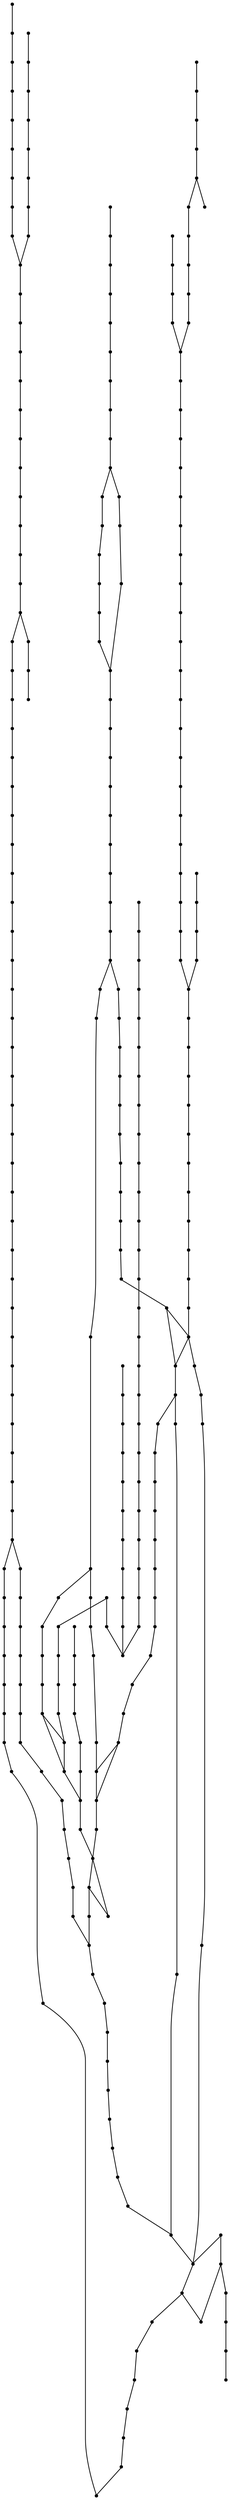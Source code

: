 graph {
  node [shape=point,comment="{\"directed\":false,\"doi\":\"10.1007/11618058_14\",\"figure\":\"5 (2)\"}"]

  v0 [pos="1299.3500408793604,1958.4096511991902"]
  v1 [pos="1293.307199309593,1953.7096262765015"]
  v2 [pos="1306.4012945130814,1962.104439814099"]
  v3 [pos="1313.452675327035,1965.4596567940798"]
  v4 [pos="1321.1749318677325,1968.4826136422241"]
  v5 [pos="1329.5712754360466,1971.5044260811892"]
  v6 [pos="1346.6952670784885,1825.1377662809773"]
  v7 [pos="1345.0158521075582,1832.8585863900269"]
  v8 [pos="1346.6952670784885,1816.6596333972698"]
  v9 [pos="1346.6952670784885,1808.016928115694"]
  v10 [pos="1345.0158521075582,1799.6221145780964"]
  v11 [pos="1341.9944313226742,1791.9012944690471"]
  v12 [pos="1337.2935637718022,1784.1804743599978"]
  v13 [pos="1331.9217569040698,1777.1304687651082"]
  v14 [pos="1325.6247138444767,1770.7512776843791"]
  v15 [pos="1319.4985374273256,1764.70962373337"]
  v16 [pos="1263.0880950218022,1778.7252665352905"]
  v17 [pos="1256.7087981468023,1784.1804743599978"]
  v18 [pos="1270.8103833575583,1772.4304438424197"]
  v19 [pos="1278.5336891351744,1767.7304824980183"]
  v20 [pos="1286.2559456758722,1764.0388092192097"]
  v21 [pos="1294.6491733284884,1761.6887649687214"]
  v22 [pos="1303.379969113372,1760.0095988106814"]
  v23 [pos="1273.8327897892443,1928.1971216988647"]
  v24 [pos="1269.1318904433138,1922.8262822620159"]
  v25 [pos="1277.6095339752906,1935.2471272937541"]
  v26 [pos="1282.2259856468024,1941.9627746733113"]
  v27 [pos="1287.6843068677324,1948.3387868396526"]
  v28 [pos="1234.9682912427324,1902.6846171212283"]
  v29 [pos="1228.169108829942,1900.3346364490276"]
  v30 [pos="1241.9351607921512,1905.0346613717163"]
  v31 [pos="1248.985492369186,1907.3002736560588"]
  v32 [pos="1256.7087981468023,1909.6502543282593"]
  v33 [pos="1263.7600517805233,1911.0763153227253"]
  v34 [pos="1197.0257857921513,1880.1919540556357"]
  v35 [pos="1190.8996093750002,1875.4919291329468"]
  v36 [pos="1202.6518259447676,1885.5638107450889"]
  v37 [pos="1208.0236646075582,1889.5075401457234"]
  v38 [pos="1214.0665061773257,1893.9554771574424"]
  v39 [pos="1221.1177598110467,1897.2283920439168"]
  v40 [pos="1173.7756495276162,1843.6002652637249"]
  v41 [pos="1174.5299236918604,1849.9793927661663"]
  v42 [pos="1172.4305913880814,1836.8012985380574"]
  v43 [pos="1171.425136264535,1829.8366785836304"]
  v44 [pos="1170.080109920058,1822.787722030489"]
  v45 [pos="1170.0801099200582,1815.0638183744832"]
  v46 [pos="1169.0747183866279,1808.016928115694"]
  v47 [pos="1210.374082485465,1950.6887675118533"]
  v48 [pos="1220.4467569040698,1949.0096649321003"]
  v49 [pos="1200.3014080668604,1951.359645604301"]
  v50 [pos="1190.8996093750002,1951.359645604301"]
  v51 [pos="1180.8269349563952,1949.9346654407268"]
  v52 [pos="1171.425136264535,1948.3387868396526"]
  v53 [pos="1162.3578533793604,1946.6617823433962"]
  v54 [pos="1449.7738599200582,1530.725280522514"]
  v55 [pos="1442.0516033793606,1530.725280522514"]
  v56 [pos="1433.3208075944765,1530.725280522514"]
  v57 [pos="1431.9788653706396,1398.3721654407268"]
  v58 [pos="1422.5771302688952,1398.3721654407268"]
  v59 [pos="1439.7011537063952,1398.3721654407268"]
  v60 [pos="1424.927548146802,1530.725280522514"]
  v61 [pos="1422.5771302688954,1538.4461006315632"]
  v62 [pos="1415.5258130450582,1401.4763117623415"]
  v63 [pos="1422.5771302688952,1522.3304351957722"]
  v64 [pos="1417.876262718023,1546.166920740613"]
  v65 [pos="1418.6315543241276,1514.5262003731814"]
  v66 [pos="1415.525813045058,1553.8877726388064"]
  v67 [pos="1417.2052916061048,1506.8055074207073"]
  v68 [pos="1412.5044240552324,1408.4429662219768"]
  v69 [pos="1415.5258130450582,1490.4388666939822"]
  v70 [pos="1415.5258130450582,1498.1595596464558"]
  v71 [pos="1415.5258130450582,1482.0471684924846"]
  v72 [pos="1415.525813045058,1561.6085927478557"]
  v73 [pos="1410.8249136991278,1568.6585983427449"]
  v74 [pos="1409.4819858284882,1414.57108664434"]
  v75 [pos="1412.5044240552324,1474.2419164172893"]
  v76 [pos="1407.803492914244,1576.3793866626506"]
  v77 [pos="1405.4530750363372,1422.291970331677"]
  v78 [pos="1407.803492914244,1467.276279210258"]
  v79 [pos="1405.4530750363372,1583.4294240466838"]
  v80 [pos="1397.7308184956396,1427.6628097685261"]
  v81 [pos="1402.4316542514532,1591.1512614083376"]
  v82 [pos="1397.7308184956396,1597.4450668486043"]
  v83 [pos="1404.7821357194766,1459.5544418486043"]
  v84 [pos="1401.7597292877908,1451.8335581612673"]
  v85 [pos="1399.4093114098837,1444.0284332426472"]
  v86 [pos="1397.7308184956396,1435.38464713018"]
  v87 [pos="1396.1357558139534,1605.16585516851"]
  v88 [pos="1393.0299827398255,1612.9721562854534"]
  v89 [pos="1390.6795330668606,1619.6846247506228"]
  v90 [pos="1387.6570948401163,1626.734630345512"]
  v91 [pos="1387.6570948401163,1432.362771112927"]
  v92 [pos="1383.964671148256,1633.7846359404014"]
  v93 [pos="1379.2638353924417,1640.8346415352908"]
  v94 [pos="1379.9348382994185,1427.6628097685261"]
  v95 [pos="1372.883457485465,1646.2054809721394"]
  v96 [pos="1372.883457485465,1422.291970331677"]
  v97 [pos="1372.883457485465,1653.9263010811892"]
  v98 [pos="1369.8621320857558,1660.9763066760784"]
  v99 [pos="1366.84074309593,1667.9429611357136"]
  v100 [pos="1363.8193223110466,1674.741927861381"]
  v101 [pos="1365.1612009447676,1416.9211308948284"]
  v102 [pos="1360.4603651889533,1682.4627479704304"]
  v103 [pos="1355.843913517442,1688.0846580656453"]
  v104 [pos="1355.0885265261627,1696.5627591602092"]
  v105 [pos="1355.0885265261627,1414.57108664434"]
  v106 [pos="1355.0885265261627,1704.9544573617065"]
  v107 [pos="1346.6952670784883,1704.9544573617065"]
  v108 [pos="1346.6952670784885,1398.3721654407268"]
  v109 [pos="1346.6952670784885,1408.4429662219768"]
  v110 [pos="1346.6952670784885,1390.4003382515994"]
  v111 [pos="1346.6952670784885,1382.679390985974"]
  v112 [pos="1339.6440134447676,1712.6762629342163"]
  v113 [pos="1346.6952670784885,1891.605464696098"]
  v114 [pos="1346.6952670784883,1897.984655776827"]
  v115 [pos="1346.6952670784885,2018.8377937467976"]
  v116 [pos="1340.3148891715118,2018.8377937467976"]
  v117 [pos="1341.9944313226742,1840.5794064990764"]
  v118 [pos="1337.2935637718024,1848.3002583972698"]
  v119 [pos="1336.6225926598836,2013.4669543099487"]
  v120 [pos="1334.272174781977,1720.3971466215535"]
  v121 [pos="1331.9217569040698,1854.6794176888552"]
  v122 [pos="1332.592632630814,2006.4168851367717"]
  v123 [pos="1328.89718840843,1727.4471522164429"]
  v124 [pos="1326.5467705305232,2001.0460774890666"]
  v125 [pos="1326.5467705305232,1860.721071639864"]
  v126 [pos="1331.2476062863373,1984.5960538379436"]
  v127 [pos="1321.8489553052327,1730.4679474028035"]
  v128 [pos="1327.9751317223838,1892.61276729823"]
  v129 [pos="1320.1695403343024,1866.0929601184612"]
  v130 [pos="1325.6247138444767,1984.5960538379436"]
  v131 [pos="1319.4985374273256,1740.5388117623415"]
  v132 [pos="1321.8489553052327,2010.3617271574424"]
  v133 [pos="1314.1236146438953,1872.4710703682986"]
  v134 [pos="1315.5520394258722,1749.267983515271"]
  v135 [pos="1317.902457303779,2018.8377937467976"]
  v136 [pos="1316.4740643168604,1890.9346501819377"]
  v137 [pos="1312.4472837936046,1758.5825523527546"]
  v138 [pos="1308.7517759811046,1878.5138051501995"]
  v139 [pos="1314.1236146438953,1882.5419029386921"]
  v140 [pos="1307.8297510901161,1888.5846377205935"]
  v141 [pos="1310.096865915698,2018.8377937467976"]
  v142 [pos="1308.7517759811046,2028.9096435697957"]
  v143 [pos="1301.029519440407,1891.605464696098"]
  v144 [pos="1295.4065634084302,1890.9346501819377"]
  v145 [pos="1305.479269622093,2035.9585683337932"]
  v146 [pos="1301.029519440407,2043.6804374845908"]
  v147 [pos="1297.7570130813954,2053.751333633272"]
  v148 [pos="1286.255945675872,1890.2627866260295"]
  v149 [pos="1294.6491733284884,1899.5783409269736"]
  v150 [pos="1292.2987236555232,1908.726271072237"]
  v151 [pos="1289.2773346656977,2053.751333633272"]
  v152 [pos="1287.6843068677326,1916.4471547595745"]
  v153 [pos="1280.8841070130813,1897.984655776827"]
  v154 [pos="1280.8841070130813,1883.2138300728884"]
  v155 [pos="1283.2345248909883,2059.792924005994"]
  v156 [pos="1281.555046329942,1922.8262822620159"]
  v157 [pos="1275.2591160973836,1876.1638244779988"]
  v158 [pos="1275.2591160973836,1905.7054758858765"]
  v159 [pos="1269.8028933502908,1870.1210896960977"]
  v160 [pos="1270.8103833575583,1913.426295994926"]
  v161 [pos="1273.832789789244,2059.792924005994"]
  v162 [pos="1263.7600517805233,1863.7429794462607"]
  v163 [pos="1266.1094204215115,2063.822134414522"]
  v164 [pos="1265.186409883721,1930.5471023710652"]
  v165 [pos="1256.7087981468023,1858.3711227568076"]
  v166 [pos="1259.7301553415696,2072.2138326160198"]
  v167 [pos="1250.6649073401163,1790.8929746143108"]
  v168 [pos="1249.6574173328488,1853.6710978341187"]
  v169 [pos="1256.7087981468023,1935.2471272937541"]
  v170 [pos="1244.2855786700582,1797.9429484200562"]
  v171 [pos="1241.9351607921512,1849.2221435697957"]
  v172 [pos="1248.3144894622092,1940.6179667306033"]
  v173 [pos="1238.2418150436047,1804.9929540149456"]
  v174 [pos="1234.211855014535,1845.2793996326213"]
  v175 [pos="1250.6649073401163,2072.2138326160198"]
  v176 [pos="1241.2632040334302,2072.2138326160198"]
  v177 [pos="1238.912690770349,1944.3127553455117"]
  v178 [pos="1232.869976380814,1812.713805913139"]
  v179 [pos="1235.8913971656975,2083.9637995553103"]
  v180 [pos="1226.4895984738373,1841.2502845915242"]
  v181 [pos="1228.1691088299417,1820.4377731474326"]
  v182 [pos="1229.5110192587208,1946.6617823433962"]
  v183 [pos="1222.797270167151,1828.1585614673381"]
  v184 [pos="1219.438313045058,1836.8012985380574"]
  v185 [pos="1210.374082485465,1841.2502845915242"]
  v186 [pos="1202.6518259447676,1845.9502459359255"]
  v187 [pos="1225.8185955668605,2083.9637995553103"]
  v188 [pos="1216.4169240552324,2083.9637995553103"]
  v189 [pos="1206.3441860465116,2083.9637995553103"]
  v190 [pos="1197.0257857921513,1845.9502459359255"]
  v191 [pos="1193.2500272529069,1851.3210853727742"]
  v192 [pos="1196.2714480377908,2084.6346140694704"]
  v193 [pos="1192.5760038154071,1860.0502571257039"]
  v194 [pos="1183.8483557412792,1849.2221435697957"]
  v195 [pos="1188.549191497093,1868.4429725798054"]
  v196 [pos="1183.8483557412792,1877.0866951139853"]
  v197 [pos="1177.802430050872,1883.8846445870483"]
  v198 [pos="1174.5299236918604,2095.3794400684124"]
  v199 [pos="1167.729692042151,2095.3794400684124"]
  v200 [pos="1181.497937863372,2095.3794400684124"]
  v201 [pos="1171.425136264535,1890.9346501819377"]
  v202 [pos="1165.3792741642442,1853.0002833199587"]
  v203 [pos="1164.4572174781977,1896.3054896187866"]
  v204 [pos="1165.3792741642442,2087.655472834119"]
  v205 [pos="1156.7349609375,1850.6502390694702"]
  v206 [pos="1161.35246184593,2084.6346140694704"]
  v207 [pos="1157.6570176235466,1901.0054509631877"]
  v208 [pos="1186.1987736191859,2084.6346140694704"]
  v209 [pos="1174.5299236918604,2084.6346140694704"]
  v210 [pos="1157.6570176235466,1858.3711227568076"]
  v211 [pos="1150.6057003997093,1904.0263097278362"]
  v212 [pos="1150.6057003997093,1844.6085533293171"]
  v213 [pos="1152.9561500726743,1867.015862543591"]
  v214 [pos="1152.9561500726745,1945.3179280750041"]
  v215 [pos="1151.27663971657,1934.2387756498738"]
  v216 [pos="1149.9347610828488,1924.1679748686238"]
  v217 [pos="1145.2338617369187,1837.5585795235718"]
  v218 [pos="1149.9347610828488,1914.0971105090862"]
  v219 [pos="1146.6622865188954,1895.6346433154827"]
  v220 [pos="1148.9272710755813,2087.655472834119"]
  v221 [pos="1148.2552189316862,1876.1638244779988"]
  v222 [pos="1148.2552189316862,1956.059606948702"]
  v223 [pos="1146.6622865188954,1885.5638107450889"]
  v224 [pos="1140.5329623909884,1829.8366785836304"]
  v225 [pos="1145.2338617369187,1971.5044260811892"]
  v226 [pos="1137.5115416061046,1821.1085876615925"]
  v227 [pos="1140.5329623909884,1984.5960538379436"]
  v228 [pos="1138.8535474200582,1730.4679474028035"]
  v229 [pos="1137.5115416061044,1749.267983515271"]
  v230 [pos="1138.1825445130814,1781.8304301095093"]
  v231 [pos="1137.5115416061046,1792.5721089832073"]
  v232 [pos="1137.5115416061046,1761.6887649687214"]
  v233 [pos="1137.5115416061044,1771.7596293282595"]
  v234 [pos="1131.1312590843022,1790.2221283110066"]
  v235 [pos="1137.5115416061046,1802.642973342745"]
  v236 [pos="1136.5874818313955,1812.713805913139"]
  v237 [pos="1135.8321266351745,2111.826284805147"]
  v238 [pos="1129.7882358284883,2111.826284805147"]
  v239 [pos="1132.1387172965115,1730.4679474028035"]
  v240 [pos="1131.1312590843022,1984.5960538379436"]
  v241 [pos="1121.0584892805232,1791.9012944690471"]
  v242 [pos="1129.7882358284883,2091.684683242647"]
  v243 [pos="1129.7882358284883,2102.429413874158"]
  v244 [pos="1121.0584892805232,2102.429413874158"]
  v245 [pos="1129.7882358284883,2121.9002327116414"]
  v246 [pos="1128.1098700944767,1722.7471272937541"]
  v247 [pos="1122.7380314316858,1990.2179957223022"]
  v248 [pos="1111.993304869186,1790.8929746143108"]
  v249 [pos="1121.0584892805232,2095.3794400684124"]
  v250 [pos="1121.0584892805232,2133.3127896777874"]
  v251 [pos="1120.3865643168606,1722.7471272937541"]
  v252 [pos="1116.4420376090115,2001.0460774890666"]
  v253 [pos="1111.993304869186,1720.3971466215535"]
  v254 [pos="1110.3138263081396,1712.6762629342163"]
  v255 [pos="1110.3138263081396,1783.1721227161174"]
  v256 [pos="1110.3138263081396,2018.8377937467976"]
  v257 [pos="1103.262509084302,2018.8377937467976"]
  v258 [pos="1100.9120912063954,1782.5013082019573"]
  v259 [pos="1100.9120912063954,2028.9096435697957"]
  v260 [pos="1100.9120912063954,2140.362731694389"]
  v261 [pos="1090.8394167877907,1780.1513275297566"]
  v262 [pos="1090.1684138808141,1770.7512776843791"]
  v263 [pos="1090.1684138808141,2033.6085558724487"]
  v264 [pos="1090.1684138808141,2145.062756617078"]
  v265 [pos="1081.7751544331395,1755.30963746628"]
  v266 [pos="1081.7751544331395,1764.0388092192097"]
  v267 [pos="1081.7751544331395,1747.5888173572307"]
  v268 [pos="1081.7751544331395,2035.9585683337932"]
  v269 [pos="1081.7751544331395,2043.6804374845908"]
  v270 [pos="1080.7666151889534,2059.792924005994"]
  v271 [pos="1075.3947765261628,1734.4961087695842"]
  v272 [pos="1075.3947765261628,1742.2179779203816"]
  v273 [pos="1075.3947765261628,2043.6804374845908"]
  v274 [pos="1075.3947765261628,2053.751333633272"]
  v275 [pos="1074.7239007994185,2072.2138326160198"]
  v276 [pos="1071.702480014535,1730.4679474028035"]
  v277 [pos="1071.702480014535,2063.822134414522"]
  v278 [pos="1067.0016283611917,2072.2138326160198"]
  v279 [pos="1067.0016283611917,2083.9637995553103"]
  v280 [pos="1067.0016283611917,1730.4679474028035"]
  v281 [pos="1061.6266419876454,1730.4679474028035"]
  v282 [pos="1061.6266419876454,2084.6346140694704"]
  v283 [pos="1050.5485283430232,1733.8252624662803"]
  v284 [pos="1050.5485283430235,2087.655472834119"]
  v285 [pos="1043.5805618640989,2095.3794400684124"]
  v286 [pos="1038.1253724563953,2095.3794400684124"]
  v287 [pos="1026.707655795785,2102.429413874158"]
  v288 [pos="1025.7856150072673,2111.826284805147"]
  v289 [pos="1008.9126771438953,1722.7471272937541"]
  v290 [pos="1008.9126771438954,1730.4679474028035"]
  v291 [pos="1008.9126771438954,1712.6762629342165"]
  v292 [pos="1008.9126771438954,1704.9544573617065"]
  v293 [pos="1008.9126771438953,1694.8836247913127"]
  v294 [pos="1043.5805618640989,1730.4679474028035"]
  v295 [pos="1032.0794785610465,1730.4679474028035"]
  v296 [pos="1026.707655795785,1730.4679474028035"]
  v297 [pos="1015.7128928960756,1730.4679474028035"]
  v298 [pos="1008.9126771438953,2114.176265477348"]
  v299 [pos="1008.9126771438954,2121.9002327116414"]
  v300 [pos="1005.6381041061046,1688.0846580656455"]
  v301 [pos="1002.5322992369186,2121.9002327116414"]
  v302 [pos="1002.5322992369186,2133.3127896777874"]

  v0 -- v1 [id="-1",pos="1299.3500408793604,1958.4096511991902 1297.427440779943,1956.4041124305359 1295.3981296640825,1954.8860932482767 1293.307199309593,1953.7096262765015"]
  v302 -- v301 [id="-2",pos="1002.5322992369186,2133.3127896777874 1002.5322992369186,2121.9002327116414 1002.5322992369186,2121.9002327116414 1002.5322992369186,2121.9002327116414"]
  v301 -- v299 [id="-3",pos="1002.5322992369186,2121.9002327116414 1008.9126771438954,2121.9002327116414 1008.9126771438954,2121.9002327116414 1008.9126771438954,2121.9002327116414"]
  v300 -- v293 [id="-4",pos="1005.6381041061046,1688.0846580656455 1008.9126771438953,1694.8836247913127 1008.9126771438953,1694.8836247913127 1008.9126771438953,1694.8836247913127"]
  v299 -- v298 [id="-5",pos="1008.9126771438954,2121.9002327116414 1008.9126771438953,2114.176265477348 1008.9126771438953,2114.176265477348 1008.9126771438953,2114.176265477348"]
  v298 -- v288 [id="-6",pos="1008.9126771438953,2114.176265477348 1025.7856150072673,2111.826284805147 1025.7856150072673,2111.826284805147 1025.7856150072673,2111.826284805147"]
  v290 -- v297 [id="-7",pos="1008.9126771438954,1730.4679474028035 1015.7128928960756,1730.4679474028035 1015.7128928960756,1730.4679474028035 1015.7128928960756,1730.4679474028035"]
  v297 -- v296 [id="-8",pos="1015.7128928960756,1730.4679474028035 1026.707655795785,1730.4679474028035 1026.707655795785,1730.4679474028035 1026.707655795785,1730.4679474028035"]
  v296 -- v295 [id="-9",pos="1026.707655795785,1730.4679474028035 1032.0794785610465,1730.4679474028035 1032.0794785610465,1730.4679474028035 1032.0794785610465,1730.4679474028035"]
  v295 -- v294 [id="-10",pos="1032.0794785610465,1730.4679474028035 1043.5805618640989,1730.4679474028035 1043.5805618640989,1730.4679474028035 1043.5805618640989,1730.4679474028035"]
  v294 -- v283 [id="-11",pos="1043.5805618640989,1730.4679474028035 1050.9663154069767,1730.0461054635132 1050.9663154069767,1730.0461054635132 1050.9663154069767,1730.0461054635132 1050.5485283430232,1733.8252624662803 1050.5485283430232,1733.8252624662803 1050.5485283430232,1733.8252624662803"]
  v293 -- v292 [id="-12",pos="1008.9126771438953,1694.8836247913127 1008.9126771438954,1704.9544573617065 1008.9126771438954,1704.9544573617065 1008.9126771438954,1704.9544573617065"]
  v291 -- v289 [id="-13",pos="1008.9126771438954,1712.6762629342165 1008.9126771438953,1722.7471272937541 1008.9126771438953,1722.7471272937541 1008.9126771438953,1722.7471272937541"]
  v289 -- v290 [id="-14",pos="1008.9126771438953,1722.7471272937541 1008.9126771438954,1730.4679474028035 1008.9126771438954,1730.4679474028035 1008.9126771438954,1730.4679474028035"]
  v288 -- v287 [id="-15",pos="1025.7856150072673,2111.826284805147 1026.707655795785,2102.429413874158 1026.707655795785,2102.429413874158 1026.707655795785,2102.429413874158"]
  v287 -- v286 [id="-16",pos="1026.707655795785,2102.429413874158 1038.1253724563953,2095.3794400684124 1038.1253724563953,2095.3794400684124 1038.1253724563953,2095.3794400684124"]
  v286 -- v285 [id="-17",pos="1038.1253724563953,2095.3794400684124 1043.5805618640989,2095.3794400684124 1043.5805618640989,2095.3794400684124 1043.5805618640989,2095.3794400684124"]
  v285 -- v284 [id="-18",pos="1043.5805618640989,2095.3794400684124 1050.5485283430235,2087.655472834119 1050.5485283430235,2087.655472834119 1050.5485283430235,2087.655472834119"]
  v284 -- v282 [id="-19",pos="1050.5485283430235,2087.655472834119 1061.6266419876454,2084.6346140694704 1061.6266419876454,2084.6346140694704 1061.6266419876454,2084.6346140694704"]
  v283 -- v281 [id="-20",pos="1050.5485283430232,1733.8252624662803 1061.6266419876454,1730.4679474028035 1061.6266419876454,1730.4679474028035 1061.6266419876454,1730.4679474028035"]
  v292 -- v291 [id="-21",pos="1008.9126771438954,1704.9544573617065 1008.9126771438954,1712.6762629342165 1008.9126771438954,1712.6762629342165 1008.9126771438954,1712.6762629342165"]
  v282 -- v279 [id="-22",pos="1061.6266419876454,2084.6346140694704 1067.0016283611917,2083.9637995553103 1067.0016283611917,2083.9637995553103 1067.0016283611917,2083.9637995553103"]
  v282 -- v275 [id="-23",pos="1061.6266419876454,2084.6346140694704 1074.7239007994185,2072.2138326160198 1074.7239007994185,2072.2138326160198 1074.7239007994185,2072.2138326160198"]
  v281 -- v280 [id="-24",pos="1061.6266419876454,1730.4679474028035 1067.0016283611917,1730.4679474028035 1067.0016283611917,1730.4679474028035 1067.0016283611917,1730.4679474028035"]
  v280 -- v276 [id="-25",pos="1067.0016283611917,1730.4679474028035 1071.702480014535,1730.4679474028035 1071.702480014535,1730.4679474028035 1071.702480014535,1730.4679474028035"]
  v279 -- v278 [id="-26",pos="1067.0016283611917,2083.9637995553103 1067.0016283611917,2072.2138326160198 1067.0016283611917,2072.2138326160198 1067.0016283611917,2072.2138326160198"]
  v278 -- v277 [id="-27",pos="1067.0016283611917,2072.2138326160198 1071.702480014535,2063.822134414522 1071.702480014535,2063.822134414522 1071.702480014535,2063.822134414522"]
  v277 -- v274 [id="-28",pos="1071.702480014535,2063.822134414522 1075.3947765261628,2053.751333633272 1075.3947765261628,2053.751333633272 1075.3947765261628,2053.751333633272"]
  v276 -- v271 [id="-29",pos="1071.702480014535,1730.4679474028035 1075.3947765261628,1734.4961087695842 1075.3947765261628,1734.4961087695842 1075.3947765261628,1734.4961087695842"]
  v275 -- v270 [id="-30",pos="1074.7239007994185,2072.2138326160198 1080.7666151889534,2059.792924005994 1080.7666151889534,2059.792924005994 1080.7666151889534,2059.792924005994"]
  v274 -- v273 [id="-31",pos="1075.3947765261628,2053.751333633272 1075.3947765261628,2043.6804374845908 1075.3947765261628,2043.6804374845908 1075.3947765261628,2043.6804374845908"]
  v273 -- v268 [id="-32",pos="1075.3947765261628,2043.6804374845908 1081.7751544331395,2035.9585683337932 1081.7751544331395,2035.9585683337932 1081.7751544331395,2035.9585683337932"]
  v272 -- v267 [id="-33",pos="1075.3947765261628,1742.2179779203816 1081.7751544331395,1747.5888173572307 1081.7751544331395,1747.5888173572307 1081.7751544331395,1747.5888173572307"]
  v271 -- v272 [id="-34",pos="1075.3947765261628,1734.4961087695842 1075.3947765261628,1742.2179779203816 1075.3947765261628,1742.2179779203816 1075.3947765261628,1742.2179779203816"]
  v270 -- v269 [id="-35",pos="1080.7666151889534,2059.792924005994 1081.7751544331395,2043.6804374845908 1081.7751544331395,2043.6804374845908 1081.7751544331395,2043.6804374845908"]
  v269 -- v263 [id="-36",pos="1081.7751544331395,2043.6804374845908 1090.1684138808141,2033.6085558724487 1090.1684138808141,2033.6085558724487 1090.1684138808141,2033.6085558724487"]
  v268 -- v263 [id="-37",pos="1081.7751544331395,2035.9585683337932 1090.1684138808141,2033.6085558724487 1090.1684138808141,2033.6085558724487 1090.1684138808141,2033.6085558724487"]
  v266 -- v262 [id="-38",pos="1081.7751544331395,1764.0388092192097 1090.1684138808141,1770.7512776843791 1090.1684138808141,1770.7512776843791 1090.1684138808141,1770.7512776843791"]
  v267 -- v265 [id="-39",pos="1081.7751544331395,1747.5888173572307 1081.7751544331395,1755.30963746628 1081.7751544331395,1755.30963746628 1081.7751544331395,1755.30963746628"]
  v265 -- v266 [id="-40",pos="1081.7751544331395,1755.30963746628 1081.7751544331395,1764.0388092192097 1081.7751544331395,1764.0388092192097 1081.7751544331395,1764.0388092192097"]
  v264 -- v260 [id="-41",pos="1090.1684138808141,2145.062756617078 1100.9120912063954,2140.362731694389 1100.9120912063954,2140.362731694389 1100.9120912063954,2140.362731694389"]
  v263 -- v259 [id="-42",pos="1090.1684138808141,2033.6085558724487 1100.9120912063954,2028.9096435697957 1100.9120912063954,2028.9096435697957 1100.9120912063954,2028.9096435697957"]
  v262 -- v261 [id="-44",pos="1090.1684138808141,1770.7512776843791 1090.8394167877907,1780.1513275297566 1090.8394167877907,1780.1513275297566 1090.8394167877907,1780.1513275297566"]
  v261 -- v258 [id="-45",pos="1090.8394167877907,1780.1513275297566 1100.9120912063954,1782.5013082019573 1100.9120912063954,1782.5013082019573 1100.9120912063954,1782.5013082019573"]
  v260 -- v250 [id="-46",pos="1100.9120912063954,2140.362731694389 1121.0584892805232,2133.3127896777874 1121.0584892805232,2133.3127896777874 1121.0584892805232,2133.3127896777874"]
  v259 -- v257 [id="-47",pos="1100.9120912063954,2028.9096435697957 1103.262509084302,2018.8377937467976 1103.262509084302,2018.8377937467976 1103.262509084302,2018.8377937467976"]
  v258 -- v255 [id="-48",pos="1100.9120912063954,1782.5013082019573 1110.3138263081396,1783.1721227161174 1110.3138263081396,1783.1721227161174 1110.3138263081396,1783.1721227161174"]
  v257 -- v256 [id="-49",pos="1103.262509084302,2018.8377937467976 1110.3138263081396,2018.8377937467976 1110.3138263081396,2018.8377937467976 1110.3138263081396,2018.8377937467976"]
  v256 -- v252 [id="-50",pos="1110.3138263081396,2018.8377937467976 1116.4420376090115,2001.0460774890666 1116.4420376090115,2001.0460774890666 1116.4420376090115,2001.0460774890666"]
  v255 -- v248 [id="-51",pos="1110.3138263081396,1783.1721227161174 1111.993304869186,1790.8929746143108 1111.993304869186,1790.8929746143108 1111.993304869186,1790.8929746143108"]
  v254 -- v253 [id="-52",pos="1110.3138263081396,1712.6762629342163 1111.993304869186,1720.3971466215535 1111.993304869186,1720.3971466215535 1111.993304869186,1720.3971466215535"]
  v248 -- v241 [id="-53",pos="1111.993304869186,1790.8929746143108 1121.0584892805232,1791.9012944690471 1121.0584892805232,1791.9012944690471 1121.0584892805232,1791.9012944690471"]
  v253 -- v251 [id="-54",pos="1111.993304869186,1720.3971466215535 1120.3865643168606,1722.7471272937541 1120.3865643168606,1722.7471272937541 1120.3865643168606,1722.7471272937541"]
  v252 -- v247 [id="-55",pos="1116.4420376090115,2001.0460774890666 1122.7380314316858,1990.2179957223022 1122.7380314316858,1990.2179957223022 1122.7380314316858,1990.2179957223022"]
  v251 -- v246 [id="-56",pos="1120.3865643168606,1722.7471272937541 1128.1098700944767,1722.7471272937541 1128.1098700944767,1722.7471272937541 1128.1098700944767,1722.7471272937541"]
  v250 -- v245 [id="-57",pos="1121.0584892805232,2133.3127896777874 1129.7882358284883,2121.9002327116414 1129.7882358284883,2121.9002327116414 1129.7882358284883,2121.9002327116414"]
  v244 -- v249 [id="-58",pos="1121.0584892805232,2102.429413874158 1121.0584892805232,2095.3794400684124 1121.0584892805232,2095.3794400684124 1121.0584892805232,2095.3794400684124"]
  v249 -- v242 [id="-59",pos="1121.0584892805232,2095.3794400684124 1129.7882358284883,2091.684683242647 1129.7882358284883,2091.684683242647 1129.7882358284883,2091.684683242647"]
  v241 -- v234 [id="-61",pos="1121.0584892805232,1791.9012944690471 1130.2102834302325,1793.8335657906616 1130.2102834302325,1793.8335657906616 1130.2102834302325,1793.8335657906616 1131.1312590843022,1790.2221283110066 1131.1312590843022,1790.2221283110066 1131.1312590843022,1790.2221283110066"]
  v247 -- v240 [id="-62",pos="1122.7380314316858,1990.2179957223022 1131.1312590843022,1984.5960538379436 1131.1312590843022,1984.5960538379436 1131.1312590843022,1984.5960538379436"]
  v245 -- v238 [id="-63",pos="1129.7882358284883,2121.9002327116414 1129.7882358284883,2111.826284805147 1129.7882358284883,2111.826284805147 1129.7882358284883,2111.826284805147"]
  v238 -- v237 [id="-64",pos="1129.7882358284883,2111.826284805147 1135.8321266351745,2111.826284805147 1135.8321266351745,2111.826284805147 1135.8321266351745,2111.826284805147"]
  v238 -- v243 [id="-65",pos="1129.7882358284883,2111.826284805147 1129.7882358284883,2102.429413874158 1129.7882358284883,2102.429413874158 1129.7882358284883,2102.429413874158"]
  v243 -- v244 [id="-66",pos="1129.7882358284883,2102.429413874158 1121.0584892805232,2102.429413874158 1121.0584892805232,2102.429413874158 1121.0584892805232,2102.429413874158"]
  v242 -- v220 [id="-67",pos="1129.7882358284883,2091.684683242647 1148.9272710755813,2087.655472834119 1148.9272710755813,2087.655472834119 1148.9272710755813,2087.655472834119"]
  v240 -- v227 [id="-69",pos="1131.1312590843022,1984.5960538379436 1140.5329623909884,1984.5960538379436 1140.5329623909884,1984.5960538379436 1140.5329623909884,1984.5960538379436"]
  v246 -- v239 [id="-70",pos="1128.1098700944767,1722.7471272937541 1132.1387172965115,1730.4679474028035 1132.1387172965115,1730.4679474028035 1132.1387172965115,1730.4679474028035"]
  v234 -- v231 [id="-71",pos="1131.1312590843022,1790.2221283110066 1137.5115416061046,1792.5721089832073 1137.5115416061046,1792.5721089832073 1137.5115416061046,1792.5721089832073"]
  v239 -- v228 [id="-72",pos="1132.1387172965115,1730.4679474028035 1138.8535474200582,1730.4679474028035 1138.8535474200582,1730.4679474028035 1138.8535474200582,1730.4679474028035"]
  v236 -- v235 [id="-74",pos="1136.5874818313955,1812.713805913139 1137.5115416061046,1802.642973342745 1137.5115416061046,1802.642973342745 1137.5115416061046,1802.642973342745"]
  v236 -- v226 [id="-75",pos="1136.5874818313955,1812.713805913139 1137.5115416061046,1821.1085876615925 1137.5115416061046,1821.1085876615925 1137.5115416061046,1821.1085876615925"]
  v226 -- v224 [id="-76",pos="1137.5115416061046,1821.1085876615925 1140.5329623909884,1829.8366785836304 1140.5329623909884,1829.8366785836304 1140.5329623909884,1829.8366785836304"]
  v235 -- v231 [id="-78",pos="1137.5115416061046,1802.642973342745 1137.5115416061046,1792.5721089832073 1137.5115416061046,1792.5721089832073 1137.5115416061046,1792.5721089832073"]
  v233 -- v230 [id="-82",pos="1137.5115416061044,1771.7596293282595 1138.1825445130814,1781.8304301095093 1138.1825445130814,1781.8304301095093 1138.1825445130814,1781.8304301095093"]
  v229 -- v232 [id="-83",pos="1137.5115416061044,1749.267983515271 1137.5115416061046,1761.6887649687214 1137.5115416061046,1761.6887649687214 1137.5115416061046,1761.6887649687214"]
  v232 -- v233 [id="-84",pos="1137.5115416061046,1761.6887649687214 1137.5115416061044,1771.7596293282595 1137.5115416061044,1771.7596293282595 1137.5115416061044,1771.7596293282595"]
  v230 -- v231 [id="-85",pos="1138.1825445130814,1781.8304301095093 1137.5115416061046,1792.5721089832073 1137.5115416061046,1792.5721089832073 1137.5115416061046,1792.5721089832073"]
  v228 -- v229 [id="-86",pos="1138.8535474200582,1730.4679474028035 1137.5115416061044,1749.267983515271 1137.5115416061044,1749.267983515271 1137.5115416061044,1749.267983515271"]
  v227 -- v225 [id="-87",pos="1140.5329623909884,1984.5960538379436 1145.2338617369187,1971.5044260811892 1145.2338617369187,1971.5044260811892 1145.2338617369187,1971.5044260811892"]
  v224 -- v217 [id="-89",pos="1140.5329623909884,1829.8366785836304 1145.2338617369187,1837.5585795235718 1145.2338617369187,1837.5585795235718 1145.2338617369187,1837.5585795235718"]
  v225 -- v222 [id="-90",pos="1145.2338617369187,1971.5044260811892 1148.2552189316862,1956.059606948702 1148.2552189316862,1956.059606948702 1148.2552189316862,1956.059606948702"]
  v217 -- v212 [id="-91",pos="1145.2338617369187,1837.5585795235718 1150.6057003997093,1844.6085533293171 1150.6057003997093,1844.6085533293171 1150.6057003997093,1844.6085533293171"]
  v219 -- v223 [id="-93",pos="1146.6622865188954,1895.6346433154827 1146.6622865188954,1885.5638107450889 1146.6622865188954,1885.5638107450889 1146.6622865188954,1885.5638107450889"]
  v223 -- v221 [id="-94",pos="1146.6622865188954,1885.5638107450889 1148.2552189316862,1876.1638244779988 1148.2552189316862,1876.1638244779988 1148.2552189316862,1876.1638244779988"]
  v222 -- v214 [id="-95",pos="1148.2552189316862,1956.059606948702 1152.9561500726745,1945.3179280750041 1152.9561500726745,1945.3179280750041 1152.9561500726745,1945.3179280750041"]
  v221 -- v213 [id="-96",pos="1148.2552189316862,1876.1638244779988 1152.9561500726743,1867.015862543591 1152.9561500726743,1867.015862543591 1152.9561500726743,1867.015862543591"]
  v220 -- v206 [id="-97",pos="1148.9272710755813,2087.655472834119 1161.35246184593,2084.6346140694704 1161.35246184593,2084.6346140694704 1161.35246184593,2084.6346140694704"]
  v216 -- v218 [id="-98",pos="1149.9347610828488,1924.1679748686238 1149.9347610828488,1914.0971105090862 1149.9347610828488,1914.0971105090862 1149.9347610828488,1914.0971105090862"]
  v218 -- v211 [id="-99",pos="1149.9347610828488,1914.0971105090862 1150.6057003997093,1904.0263097278362 1150.6057003997093,1904.0263097278362 1150.6057003997093,1904.0263097278362"]
  v211 -- v219 [id="-101",pos="1150.6057003997093,1904.0263097278362 1146.6622865188954,1895.6346433154827 1146.6622865188954,1895.6346433154827 1146.6622865188954,1895.6346433154827"]
  v211 -- v207 [id="-102",pos="1150.6057003997093,1904.0263097278362 1157.6570176235466,1901.0054509631877 1157.6570176235466,1901.0054509631877 1157.6570176235466,1901.0054509631877"]
  v212 -- v205 [id="-105",pos="1150.6057003997093,1844.6085533293171 1156.7349609375,1850.6502390694702 1156.7349609375,1850.6502390694702 1156.7349609375,1850.6502390694702"]
  v215 -- v216 [id="-106",pos="1151.27663971657,1934.2387756498738 1149.9347610828488,1924.1679748686238 1149.9347610828488,1924.1679748686238 1149.9347610828488,1924.1679748686238"]
  v214 -- v215 [id="-107",pos="1152.9561500726745,1945.3179280750041 1151.27663971657,1934.2387756498738 1151.27663971657,1934.2387756498738 1151.27663971657,1934.2387756498738"]
  v214 -- v53 [id="-108",pos="1152.9561500726745,1945.3179280750041 1162.3578533793604,1946.6617823433962 1162.3578533793604,1946.6617823433962 1162.3578533793604,1946.6617823433962"]
  v213 -- v210 [id="-109",pos="1152.9561500726743,1867.015862543591 1157.6570176235466,1858.3711227568076 1157.6570176235466,1858.3711227568076 1157.6570176235466,1858.3711227568076"]
  v205 -- v202 [id="-111",pos="1156.7349609375,1850.6502390694702 1165.3792741642442,1853.0002833199587 1165.3792741642442,1853.0002833199587 1165.3792741642442,1853.0002833199587"]
  v207 -- v203 [id="-113",pos="1157.6570176235466,1901.0054509631877 1164.4572174781977,1896.3054896187866 1164.4572174781977,1896.3054896187866 1164.4572174781977,1896.3054896187866"]
  v210 -- v202 [id="-114",pos="1157.6570176235466,1858.3711227568076 1165.3792741642442,1853.0002833199587 1165.3792741642442,1853.0002833199587 1165.3792741642442,1853.0002833199587"]
  v210 -- v205 [id="-115",pos="1157.6570176235466,1858.3711227568076 1156.7349609375,1850.6502390694702 1156.7349609375,1850.6502390694702 1156.7349609375,1850.6502390694702"]
  v206 -- v209 [id="-116",pos="1161.35246184593,2084.6346140694704 1174.5299236918604,2084.6346140694704 1174.5299236918604,2084.6346140694704 1174.5299236918604,2084.6346140694704"]
  v209 -- v208 [id="-117",pos="1174.5299236918604,2084.6346140694704 1186.1987736191859,2084.6346140694704 1186.1987736191859,2084.6346140694704 1186.1987736191859,2084.6346140694704"]
  v208 -- v192 [id="-118",pos="1186.1987736191859,2084.6346140694704 1196.2714480377908,2084.6346140694704 1196.2714480377908,2084.6346140694704 1196.2714480377908,2084.6346140694704"]
  v203 -- v201 [id="-120",pos="1164.4572174781977,1896.3054896187866 1171.425136264535,1890.9346501819377 1171.425136264535,1890.9346501819377 1171.425136264535,1890.9346501819377"]
  v204 -- v206 [id="-121",pos="1165.3792741642442,2087.655472834119 1161.35246184593,2084.6346140694704 1161.35246184593,2084.6346140694704 1161.35246184593,2084.6346140694704"]
  v202 -- v41 [id="-122",pos="1165.3792741642442,1853.0002833199587 1174.5299236918604,1849.9793927661663 1174.5299236918604,1849.9793927661663 1174.5299236918604,1849.9793927661663"]
  v199 -- v204 [id="-124",pos="1167.729692042151,2095.3794400684124 1165.3792741642442,2087.655472834119 1165.3792741642442,2087.655472834119 1165.3792741642442,2087.655472834119"]
  v201 -- v197 [id="-126",pos="1171.425136264535,1890.9346501819377 1177.802430050872,1883.8846445870483 1177.802430050872,1883.8846445870483 1177.802430050872,1883.8846445870483"]
  v41 -- v194 [id="-128",pos="1174.5299236918604,1849.9793927661663 1183.8483557412792,1849.2221435697957 1183.8483557412792,1849.2221435697957 1183.8483557412792,1849.2221435697957"]
  v197 -- v196 [id="-129",pos="1177.802430050872,1883.8846445870483 1183.8483557412792,1877.0866951139853 1183.8483557412792,1877.0866951139853 1183.8483557412792,1877.0866951139853"]
  v200 -- v198 [id="-131",pos="1181.497937863372,2095.3794400684124 1174.5299236918604,2095.3794400684124 1174.5299236918604,2095.3794400684124 1174.5299236918604,2095.3794400684124"]
  v198 -- v199 [id="-132",pos="1174.5299236918604,2095.3794400684124 1167.729692042151,2095.3794400684124 1167.729692042151,2095.3794400684124 1167.729692042151,2095.3794400684124"]
  v196 -- v195 [id="-133",pos="1183.8483557412792,1877.0866951139853 1188.549191497093,1868.4429725798054 1188.549191497093,1868.4429725798054 1188.549191497093,1868.4429725798054"]
  v194 -- v191 [id="-136",pos="1183.8483557412792,1849.2221435697957 1193.2500272529069,1851.3210853727742 1193.2500272529069,1851.3210853727742 1193.2500272529069,1851.3210853727742"]
  v195 -- v35 [id="-137",pos="1188.549191497093,1868.4429725798054 1190.8996093750002,1875.4919291329468 1190.8996093750002,1875.4919291329468 1190.8996093750002,1875.4919291329468"]
  v195 -- v193 [id="-138",pos="1188.549191497093,1868.4429725798054 1192.5760038154071,1860.0502571257039 1192.5760038154071,1860.0502571257039 1192.5760038154071,1860.0502571257039"]
  v35 -- v196 [id="-139",pos="1190.8996093750002,1875.4919291329468 1183.8483557412792,1877.0866951139853 1183.8483557412792,1877.0866951139853 1183.8483557412792,1877.0866951139853"]
  v193 -- v191 [id="-142",pos="1192.5760038154071,1860.0502571257039 1193.2500272529069,1851.3210853727742 1193.2500272529069,1851.3210853727742 1193.2500272529069,1851.3210853727742"]
  v191 -- v186 [id="-143",pos="1193.2500272529069,1851.3210853727742 1202.6518259447676,1845.9502459359255 1202.6518259447676,1845.9502459359255 1202.6518259447676,1845.9502459359255"]
  v191 -- v190 [id="-146",pos="1193.2500272529069,1851.3210853727742 1197.0257857921513,1845.9502459359255 1197.0257857921513,1845.9502459359255 1197.0257857921513,1845.9502459359255"]
  v192 -- v189 [id="-147",pos="1196.2714480377908,2084.6346140694704 1206.3441860465116,2083.9637995553103 1206.3441860465116,2083.9637995553103 1206.3441860465116,2083.9637995553103"]
  v186 -- v190 [id="-149",pos="1202.6518259447676,1845.9502459359255 1197.0257857921513,1845.9502459359255 1197.0257857921513,1845.9502459359255 1197.0257857921513,1845.9502459359255"]
  v186 -- v185 [id="-150",pos="1202.6518259447676,1845.9502459359255 1210.374082485465,1841.2502845915242 1210.374082485465,1841.2502845915242 1210.374082485465,1841.2502845915242"]
  v189 -- v188 [id="-151",pos="1206.3441860465116,2083.9637995553103 1216.4169240552324,2083.9637995553103 1216.4169240552324,2083.9637995553103 1216.4169240552324,2083.9637995553103"]
  v188 -- v187 [id="-152",pos="1216.4169240552324,2083.9637995553103 1225.8185955668605,2083.9637995553103 1225.8185955668605,2083.9637995553103 1225.8185955668605,2083.9637995553103"]
  v187 -- v179 [id="-153",pos="1225.8185955668605,2083.9637995553103 1235.8913971656975,2083.9637995553103 1235.8913971656975,2083.9637995553103 1235.8913971656975,2083.9637995553103"]
  v185 -- v184 [id="-155",pos="1210.374082485465,1841.2502845915242 1219.438313045058,1836.8012985380574 1219.438313045058,1836.8012985380574 1219.438313045058,1836.8012985380574"]
  v184 -- v180 [id="-157",pos="1219.438313045058,1836.8012985380574 1226.4895984738373,1841.2502845915242 1226.4895984738373,1841.2502845915242 1226.4895984738373,1841.2502845915242"]
  v48 -- v182 [id="-158",pos="1220.4467569040698,1949.0096649321003 1229.5110192587208,1946.6617823433962 1229.5110192587208,1946.6617823433962 1229.5110192587208,1946.6617823433962"]
  v183 -- v184 [id="-159",pos="1222.797270167151,1828.1585614673381 1219.438313045058,1836.8012985380574 1219.438313045058,1836.8012985380574 1219.438313045058,1836.8012985380574"]
  v180 -- v174 [id="-160",pos="1226.4895984738373,1841.2502845915242 1234.211855014535,1845.2793996326213 1234.211855014535,1845.2793996326213 1234.211855014535,1845.2793996326213"]
  v181 -- v183 [id="-162",pos="1228.1691088299417,1820.4377731474326 1222.797270167151,1828.1585614673381 1222.797270167151,1828.1585614673381 1222.797270167151,1828.1585614673381"]
  v182 -- v177 [id="-163",pos="1229.5110192587208,1946.6617823433962 1238.912690770349,1944.3127553455117 1238.912690770349,1944.3127553455117 1238.912690770349,1944.3127553455117"]
  v178 -- v181 [id="-164",pos="1232.869976380814,1812.713805913139 1228.1691088299417,1820.4377731474326 1228.1691088299417,1820.4377731474326 1228.1691088299417,1820.4377731474326"]
  v174 -- v171 [id="-165",pos="1234.211855014535,1845.2793996326213 1241.9351607921512,1849.2221435697957 1241.9351607921512,1849.2221435697957 1241.9351607921512,1849.2221435697957"]
  v179 -- v176 [id="-167",pos="1235.8913971656975,2083.9637995553103 1241.2632040334302,2072.2138326160198 1241.2632040334302,2072.2138326160198 1241.2632040334302,2072.2138326160198"]
  v173 -- v178 [id="-168",pos="1238.2418150436047,1804.9929540149456 1232.869976380814,1812.713805913139 1232.869976380814,1812.713805913139 1232.869976380814,1812.713805913139"]
  v177 -- v172 [id="-169",pos="1238.912690770349,1944.3127553455117 1248.3144894622092,1940.6179667306033 1248.3144894622092,1940.6179667306033 1248.3144894622092,1940.6179667306033"]
  v176 -- v175 [id="-170",pos="1241.2632040334302,2072.2138326160198 1250.6649073401163,2072.2138326160198 1250.6649073401163,2072.2138326160198 1250.6649073401163,2072.2138326160198"]
  v175 -- v166 [id="-171",pos="1250.6649073401163,2072.2138326160198 1259.7301553415696,2072.2138326160198 1259.7301553415696,2072.2138326160198 1259.7301553415696,2072.2138326160198"]
  v171 -- v168 [id="-172",pos="1241.9351607921512,1849.2221435697957 1249.6574173328488,1853.6710978341187 1249.6574173328488,1853.6710978341187 1249.6574173328488,1853.6710978341187"]
  v170 -- v173 [id="-174",pos="1244.2855786700582,1797.9429484200562 1238.2418150436047,1804.9929540149456 1238.2418150436047,1804.9929540149456 1238.2418150436047,1804.9929540149456"]
  v172 -- v169 [id="-175",pos="1248.3144894622092,1940.6179667306033 1256.7087981468023,1935.2471272937541 1256.7087981468023,1935.2471272937541 1256.7087981468023,1935.2471272937541"]
  v168 -- v165 [id="-176",pos="1249.6574173328488,1853.6710978341187 1256.7087981468023,1858.3711227568076 1256.7087981468023,1858.3711227568076 1256.7087981468023,1858.3711227568076"]
  v167 -- v170 [id="-178",pos="1250.6649073401163,1790.8929746143108 1244.2855786700582,1797.9429484200562 1244.2855786700582,1797.9429484200562 1244.2855786700582,1797.9429484200562"]
  v169 -- v164 [id="-179",pos="1256.7087981468023,1935.2471272937541 1265.186409883721,1930.5471023710652 1265.186409883721,1930.5471023710652 1265.186409883721,1930.5471023710652"]
  v165 -- v162 [id="-181",pos="1256.7087981468023,1858.3711227568076 1263.7600517805233,1863.7429794462607 1263.7600517805233,1863.7429794462607 1263.7600517805233,1863.7429794462607"]
  v17 -- v167 [id="-182",pos="1256.7087981468023,1784.1804743599978 1250.6649073401163,1790.8929746143108 1250.6649073401163,1790.8929746143108 1250.6649073401163,1790.8929746143108"]
  v166 -- v163 [id="-183",pos="1259.7301553415696,2072.2138326160198 1266.1094204215115,2063.822134414522 1266.1094204215115,2063.822134414522 1266.1094204215115,2063.822134414522"]
  v162 -- v159 [id="-185",pos="1263.7600517805233,1863.7429794462607 1269.8028933502908,1870.1210896960977 1269.8028933502908,1870.1210896960977 1269.8028933502908,1870.1210896960977"]
  v164 -- v24 [id="-186",pos="1265.186409883721,1930.5471023710652 1269.1318904433138,1922.8262822620159 1269.1318904433138,1922.8262822620159 1269.1318904433138,1922.8262822620159"]
  v164 -- v23 [id="-187",pos="1265.186409883721,1930.5471023710652 1273.8327897892443,1928.1971216988647 1273.8327897892443,1928.1971216988647 1273.8327897892443,1928.1971216988647"]
  v163 -- v161 [id="-188",pos="1266.1094204215115,2063.822134414522 1273.832789789244,2059.792924005994 1273.832789789244,2059.792924005994 1273.832789789244,2059.792924005994"]
  v24 -- v160 [id="-189",pos="1269.1318904433138,1922.8262822620159 1270.8103833575583,1913.426295994926 1270.8103833575583,1913.426295994926 1270.8103833575583,1913.426295994926"]
  v159 -- v157 [id="-190",pos="1269.8028933502908,1870.1210896960977 1275.2591160973836,1876.1638244779988 1275.2591160973836,1876.1638244779988 1275.2591160973836,1876.1638244779988"]
  v160 -- v158 [id="-192",pos="1270.8103833575583,1913.426295994926 1275.2591160973836,1905.7054758858765 1275.2591160973836,1905.7054758858765 1275.2591160973836,1905.7054758858765"]
  v160 -- v33 [id="-193",pos="1270.8103833575583,1913.426295994926 1263.7600517805233,1911.0763153227253 1263.7600517805233,1911.0763153227253 1263.7600517805233,1911.0763153227253"]
  v161 -- v155 [id="-194",pos="1273.832789789244,2059.792924005994 1283.2345248909883,2059.792924005994 1283.2345248909883,2059.792924005994 1283.2345248909883,2059.792924005994"]
  v23 -- v156 [id="-195",pos="1273.8327897892443,1928.1971216988647 1281.555046329942,1922.8262822620159 1281.555046329942,1922.8262822620159 1281.555046329942,1922.8262822620159"]
  v158 -- v153 [id="-196",pos="1275.2591160973836,1905.7054758858765 1280.8841070130813,1897.984655776827 1280.8841070130813,1897.984655776827 1280.8841070130813,1897.984655776827"]
  v157 -- v154 [id="-199",pos="1275.2591160973836,1876.1638244779988 1280.8841070130813,1883.2138300728884 1280.8841070130813,1883.2138300728884 1280.8841070130813,1883.2138300728884"]
  v153 -- v148 [id="-201",pos="1280.8841070130813,1897.984655776827 1286.255945675872,1890.2627866260295 1286.255945675872,1890.2627866260295 1286.255945675872,1890.2627866260295"]
  v154 -- v148 [id="-202",pos="1280.8841070130813,1883.2138300728884 1286.255945675872,1890.2627866260295 1286.255945675872,1890.2627866260295 1286.255945675872,1890.2627866260295"]
  v156 -- v152 [id="-204",pos="1281.555046329942,1922.8262822620159 1287.6843068677326,1916.4471547595745 1287.6843068677326,1916.4471547595745 1287.6843068677326,1916.4471547595745"]
  v155 -- v151 [id="-205",pos="1283.2345248909883,2059.792924005994 1289.2773346656977,2053.751333633272 1289.2773346656977,2053.751333633272 1289.2773346656977,2053.751333633272"]
  v148 -- v144 [id="-207",pos="1286.255945675872,1890.2627866260295 1295.4065634084302,1890.9346501819377 1295.4065634084302,1890.9346501819377 1295.4065634084302,1890.9346501819377"]
  v152 -- v150 [id="-209",pos="1287.6843068677326,1916.4471547595745 1292.2987236555232,1908.726271072237 1292.2987236555232,1908.726271072237 1292.2987236555232,1908.726271072237"]
  v151 -- v147 [id="-210",pos="1289.2773346656977,2053.751333633272 1297.7570130813954,2053.751333633272 1297.7570130813954,2053.751333633272 1297.7570130813954,2053.751333633272"]
  v150 -- v149 [id="-211",pos="1292.2987236555232,1908.726271072237 1294.6491733284884,1899.5783409269736 1294.6491733284884,1899.5783409269736 1294.6491733284884,1899.5783409269736"]
  v149 -- v144 [id="-212",pos="1294.6491733284884,1899.5783409269736 1295.4065634084302,1890.9346501819377 1295.4065634084302,1890.9346501819377 1295.4065634084302,1890.9346501819377"]
  v144 -- v138 [id="-213",pos="1295.4065634084302,1890.9346501819377 1306.1512899709303,1886.8210078072632 1306.1512899709303,1886.8210078072632 1306.1512899709303,1886.8210078072632 1308.7517759811046,1878.5138051501995 1308.7517759811046,1878.5138051501995 1308.7517759811046,1878.5138051501995"]
  v147 -- v146 [id="-215",pos="1297.7570130813954,2053.751333633272 1301.029519440407,2043.6804374845908 1301.029519440407,2043.6804374845908 1301.029519440407,2043.6804374845908"]
  v146 -- v145 [id="-216",pos="1301.029519440407,2043.6804374845908 1305.479269622093,2035.9585683337932 1305.479269622093,2035.9585683337932 1305.479269622093,2035.9585683337932"]
  v143 -- v144 [id="-217",pos="1301.029519440407,1891.605464696098 1295.4065634084302,1890.9346501819377 1295.4065634084302,1890.9346501819377 1295.4065634084302,1890.9346501819377"]
  v143 -- v140 [id="-218",pos="1301.029519440407,1891.605464696098 1307.8297510901161,1888.5846377205935 1307.8297510901161,1888.5846377205935 1307.8297510901161,1888.5846377205935"]
  v145 -- v142 [id="-219",pos="1305.479269622093,2035.9585683337932 1308.7517759811046,2028.9096435697957 1308.7517759811046,2028.9096435697957 1308.7517759811046,2028.9096435697957"]
  v140 -- v136 [id="-222",pos="1307.8297510901161,1888.5846377205935 1316.4740643168604,1890.9346501819377 1316.4740643168604,1890.9346501819377 1316.4740643168604,1890.9346501819377"]
  v140 -- v139 [id="-223",pos="1307.8297510901161,1888.5846377205935 1314.1236146438953,1882.5419029386921 1314.1236146438953,1882.5419029386921 1314.1236146438953,1882.5419029386921"]
  v142 -- v141 [id="-225",pos="1308.7517759811046,2028.9096435697957 1310.096865915698,2018.8377937467976 1310.096865915698,2018.8377937467976 1310.096865915698,2018.8377937467976"]
  v138 -- v139 [id="-226",pos="1308.7517759811046,1878.5138051501995 1314.1236146438953,1882.5419029386921 1314.1236146438953,1882.5419029386921 1314.1236146438953,1882.5419029386921"]
  v138 -- v133 [id="-227",pos="1308.7517759811046,1878.5138051501995 1314.1236146438953,1872.4710703682986 1314.1236146438953,1872.4710703682986 1314.1236146438953,1872.4710703682986"]
  v141 -- v135 [id="-229",pos="1310.096865915698,2018.8377937467976 1317.902457303779,2018.8377937467976 1317.902457303779,2018.8377937467976 1317.902457303779,2018.8377937467976"]
  v137 -- v15 [id="-230",pos="1312.4472837936046,1758.5825523527546 1319.4985374273256,1764.70962373337 1319.4985374273256,1764.70962373337 1319.4985374273256,1764.70962373337"]
  v137 -- v22 [id="-231",pos="1312.4472837936046,1758.5825523527546 1303.379969113372,1760.0095988106814 1303.379969113372,1760.0095988106814 1303.379969113372,1760.0095988106814"]
  v133 -- v129 [id="-235",pos="1314.1236146438953,1872.4710703682986 1320.1695403343024,1866.0929601184612 1320.1695403343024,1866.0929601184612 1320.1695403343024,1866.0929601184612"]
  v134 -- v137 [id="-236",pos="1315.5520394258722,1749.267983515271 1312.4472837936046,1758.5825523527546 1312.4472837936046,1758.5825523527546 1312.4472837936046,1758.5825523527546"]
  v136 -- v128 [id="-237",pos="1316.4740643168604,1890.9346501819377 1327.9751317223838,1892.61276729823 1327.9751317223838,1892.61276729823 1327.9751317223838,1892.61276729823"]
  v135 -- v132 [id="-238",pos="1317.902457303779,2018.8377937467976 1321.8489553052327,2010.3617271574424 1321.8489553052327,2010.3617271574424 1321.8489553052327,2010.3617271574424"]
  v131 -- v134 [id="-239",pos="1319.4985374273256,1740.5388117623415 1315.5520394258722,1749.267983515271 1315.5520394258722,1749.267983515271 1315.5520394258722,1749.267983515271"]
  v129 -- v125 [id="-240",pos="1320.1695403343024,1866.0929601184612 1326.5467705305232,1860.721071639864 1326.5467705305232,1860.721071639864 1326.5467705305232,1860.721071639864"]
  v132 -- v124 [id="-242",pos="1321.8489553052327,2010.3617271574424 1326.5467705305232,2001.0460774890666 1326.5467705305232,2001.0460774890666 1326.5467705305232,2001.0460774890666"]
  v127 -- v131 [id="-243",pos="1321.8489553052327,1730.4679474028035 1319.4985374273256,1740.5388117623415 1319.4985374273256,1740.5388117623415 1319.4985374273256,1740.5388117623415"]
  v130 -- v126 [id="-244",pos="1325.6247138444767,1984.5960538379436 1331.2476062863373,1984.5960538379436 1331.2476062863373,1984.5960538379436 1331.2476062863373,1984.5960538379436"]
  v124 -- v130 [id="-245",pos="1326.5467705305232,2001.0460774890666 1325.6247138444767,1984.5960538379436 1325.6247138444767,1984.5960538379436 1325.6247138444767,1984.5960538379436"]
  v125 -- v121 [id="-247",pos="1326.5467705305232,1860.721071639864 1331.9217569040698,1854.6794176888552 1331.9217569040698,1854.6794176888552 1331.9217569040698,1854.6794176888552"]
  v128 -- v113 [id="-249",pos="1327.9751317223838,1892.61276729823 1346.6952670784885,1891.605464696098 1346.6952670784885,1891.605464696098 1346.6952670784885,1891.605464696098"]
  v123 -- v127 [id="-250",pos="1328.89718840843,1727.4471522164429 1321.8489553052327,1730.4679474028035 1321.8489553052327,1730.4679474028035 1321.8489553052327,1730.4679474028035"]
  v126 -- v5 [id="-251",pos="1331.2476062863373,1984.5960538379436 1329.5712754360466,1971.5044260811892 1329.5712754360466,1971.5044260811892 1329.5712754360466,1971.5044260811892"]
  v121 -- v118 [id="-253",pos="1331.9217569040698,1854.6794176888552 1337.2935637718024,1848.3002583972698 1337.2935637718024,1848.3002583972698 1337.2935637718024,1848.3002583972698"]
  v122 -- v124 [id="-254",pos="1332.592632630814,2006.4168851367717 1326.5467705305232,2001.0460774890666 1326.5467705305232,2001.0460774890666 1326.5467705305232,2001.0460774890666"]
  v120 -- v123 [id="-255",pos="1334.272174781977,1720.3971466215535 1328.89718840843,1727.4471522164429 1328.89718840843,1727.4471522164429 1328.89718840843,1727.4471522164429"]
  v119 -- v122 [id="-256",pos="1336.6225926598836,2013.4669543099487 1332.592632630814,2006.4168851367717 1332.592632630814,2006.4168851367717 1332.592632630814,2006.4168851367717"]
  v118 -- v117 [id="-258",pos="1337.2935637718024,1848.3002583972698 1341.9944313226742,1840.5794064990764 1341.9944313226742,1840.5794064990764 1341.9944313226742,1840.5794064990764"]
  v112 -- v120 [id="-259",pos="1339.6440134447676,1712.6762629342163 1334.272174781977,1720.3971466215535 1334.272174781977,1720.3971466215535 1334.272174781977,1720.3971466215535"]
  v116 -- v119 [id="-260",pos="1340.3148891715118,2018.8377937467976 1336.6225926598836,2013.4669543099487 1336.6225926598836,2013.4669543099487 1336.6225926598836,2013.4669543099487"]
  v117 -- v7 [id="-262",pos="1341.9944313226742,1840.5794064990764 1345.0158521075582,1832.8585863900269 1345.0158521075582,1832.8585863900269 1345.0158521075582,1832.8585863900269"]
  v115 -- v116 [id="-264",pos="1346.6952670784885,2018.8377937467976 1340.3148891715118,2018.8377937467976 1340.3148891715118,2018.8377937467976 1340.3148891715118,2018.8377937467976"]
  v113 -- v114 [id="-265",pos="1346.6952670784885,1891.605464696098 1346.6952670784883,1897.984655776827 1346.6952670784883,1897.984655776827 1346.6952670784883,1897.984655776827"]
  v107 -- v112 [id="-266",pos="1346.6952670784883,1704.9544573617065 1339.6440134447676,1712.6762629342163 1339.6440134447676,1712.6762629342163 1339.6440134447676,1712.6762629342163"]
  v109 -- v105 [id="-267",pos="1346.6952670784885,1408.4429662219768 1355.0885265261627,1414.57108664434 1355.0885265261627,1414.57108664434 1355.0885265261627,1414.57108664434"]
  v111 -- v110 [id="-268",pos="1346.6952670784885,1382.679390985974 1346.6952670784885,1390.4003382515994 1346.6952670784885,1390.4003382515994 1346.6952670784885,1390.4003382515994"]
  v110 -- v108 [id="-269",pos="1346.6952670784885,1390.4003382515994 1346.6952670784885,1398.3721654407268 1346.6952670784885,1398.3721654407268 1346.6952670784885,1398.3721654407268"]
  v108 -- v109 [id="-270",pos="1346.6952670784885,1398.3721654407268 1346.6952670784885,1408.4429662219768 1346.6952670784885,1408.4429662219768 1346.6952670784885,1408.4429662219768"]
  v106 -- v107 [id="-271",pos="1355.0885265261627,1704.9544573617065 1346.6952670784883,1704.9544573617065 1346.6952670784883,1704.9544573617065 1346.6952670784883,1704.9544573617065"]
  v104 -- v106 [id="-272",pos="1355.0885265261627,1696.5627591602092 1355.0885265261627,1704.9544573617065 1355.0885265261627,1704.9544573617065 1355.0885265261627,1704.9544573617065"]
  v105 -- v101 [id="-273",pos="1355.0885265261627,1414.57108664434 1365.1612009447676,1416.9211308948284 1365.1612009447676,1416.9211308948284 1365.1612009447676,1416.9211308948284"]
  v103 -- v104 [id="-274",pos="1355.843913517442,1688.0846580656453 1355.0885265261627,1696.5627591602092 1355.0885265261627,1696.5627591602092 1355.0885265261627,1696.5627591602092"]
  v102 -- v103 [id="-275",pos="1360.4603651889533,1682.4627479704304 1355.843913517442,1688.0846580656453 1355.843913517442,1688.0846580656453 1355.843913517442,1688.0846580656453"]
  v100 -- v102 [id="-276",pos="1363.8193223110466,1674.741927861381 1360.4603651889533,1682.4627479704304 1360.4603651889533,1682.4627479704304 1360.4603651889533,1682.4627479704304"]
  v101 -- v96 [id="-277",pos="1365.1612009447676,1416.9211308948284 1372.883457485465,1422.291970331677 1372.883457485465,1422.291970331677 1372.883457485465,1422.291970331677"]
  v99 -- v100 [id="-278",pos="1366.84074309593,1667.9429611357136 1363.8193223110466,1674.741927861381 1363.8193223110466,1674.741927861381 1363.8193223110466,1674.741927861381"]
  v98 -- v99 [id="-279",pos="1369.8621320857558,1660.9763066760784 1366.84074309593,1667.9429611357136 1366.84074309593,1667.9429611357136 1366.84074309593,1667.9429611357136"]
  v97 -- v98 [id="-280",pos="1372.883457485465,1653.9263010811892 1369.8621320857558,1660.9763066760784 1369.8621320857558,1660.9763066760784 1369.8621320857558,1660.9763066760784"]
  v95 -- v97 [id="-281",pos="1372.883457485465,1646.2054809721394 1372.883457485465,1653.9263010811892 1372.883457485465,1653.9263010811892 1372.883457485465,1653.9263010811892"]
  v96 -- v94 [id="-282",pos="1372.883457485465,1422.291970331677 1379.9348382994185,1427.6628097685261 1379.9348382994185,1427.6628097685261 1379.9348382994185,1427.6628097685261"]
  v93 -- v95 [id="-283",pos="1379.2638353924417,1640.8346415352908 1372.883457485465,1646.2054809721394 1372.883457485465,1646.2054809721394 1372.883457485465,1646.2054809721394"]
  v94 -- v91 [id="-284",pos="1379.9348382994185,1427.6628097685261 1387.6570948401163,1432.362771112927 1387.6570948401163,1432.362771112927 1387.6570948401163,1432.362771112927"]
  v92 -- v93 [id="-285",pos="1383.964671148256,1633.7846359404014 1379.2638353924417,1640.8346415352908 1379.2638353924417,1640.8346415352908 1379.2638353924417,1640.8346415352908"]
  v90 -- v92 [id="-286",pos="1387.6570948401163,1626.734630345512 1383.964671148256,1633.7846359404014 1383.964671148256,1633.7846359404014 1383.964671148256,1633.7846359404014"]
  v91 -- v86 [id="-287",pos="1387.6570948401163,1432.362771112927 1397.7308184956396,1435.38464713018 1397.7308184956396,1435.38464713018 1397.7308184956396,1435.38464713018"]
  v89 -- v90 [id="-288",pos="1390.6795330668606,1619.6846247506228 1387.6570948401163,1626.734630345512 1387.6570948401163,1626.734630345512 1387.6570948401163,1626.734630345512"]
  v88 -- v89 [id="-289",pos="1393.0299827398255,1612.9721562854534 1390.6795330668606,1619.6846247506228 1390.6795330668606,1619.6846247506228 1390.6795330668606,1619.6846247506228"]
  v87 -- v88 [id="-290",pos="1396.1357558139534,1605.16585516851 1393.0299827398255,1612.9721562854534 1393.0299827398255,1612.9721562854534 1393.0299827398255,1612.9721562854534"]
  v82 -- v87 [id="-291",pos="1397.7308184956396,1597.4450668486043 1396.1357558139534,1605.16585516851 1396.1357558139534,1605.16585516851 1396.1357558139534,1605.16585516851"]
  v86 -- v85 [id="-292",pos="1397.7308184956396,1435.38464713018 1399.4093114098837,1444.0284332426472 1399.4093114098837,1444.0284332426472 1399.4093114098837,1444.0284332426472"]
  v80 -- v86 [id="-293",pos="1397.7308184956396,1427.6628097685261 1397.7308184956396,1435.38464713018 1397.7308184956396,1435.38464713018 1397.7308184956396,1435.38464713018"]
  v85 -- v84 [id="-294",pos="1399.4093114098837,1444.0284332426472 1401.7597292877908,1451.8335581612673 1401.7597292877908,1451.8335581612673 1401.7597292877908,1451.8335581612673"]
  v84 -- v83 [id="-295",pos="1401.7597292877908,1451.8335581612673 1404.7821357194766,1459.5544418486043 1404.7821357194766,1459.5544418486043 1404.7821357194766,1459.5544418486043"]
  v83 -- v78 [id="-296",pos="1404.7821357194766,1459.5544418486043 1407.803492914244,1467.276279210258 1407.803492914244,1467.276279210258 1407.803492914244,1467.276279210258"]
  v81 -- v82 [id="-297",pos="1402.4316542514532,1591.1512614083376 1397.7308184956396,1597.4450668486043 1397.7308184956396,1597.4450668486043 1397.7308184956396,1597.4450668486043"]
  v79 -- v81 [id="-298",pos="1405.4530750363372,1583.4294240466838 1402.4316542514532,1591.1512614083376 1402.4316542514532,1591.1512614083376 1402.4316542514532,1591.1512614083376"]
  v77 -- v80 [id="-299",pos="1405.4530750363372,1422.291970331677 1397.7308184956396,1427.6628097685261 1397.7308184956396,1427.6628097685261 1397.7308184956396,1427.6628097685261"]
  v76 -- v79 [id="-300",pos="1407.803492914244,1576.3793866626506 1405.4530750363372,1583.4294240466838 1405.4530750363372,1583.4294240466838 1405.4530750363372,1583.4294240466838"]
  v78 -- v75 [id="-301",pos="1407.803492914244,1467.276279210258 1412.5044240552324,1474.2419164172893 1412.5044240552324,1474.2419164172893 1412.5044240552324,1474.2419164172893"]
  v74 -- v77 [id="-302",pos="1409.4819858284882,1414.57108664434 1405.4530750363372,1422.291970331677 1405.4530750363372,1422.291970331677 1405.4530750363372,1422.291970331677"]
  v73 -- v76 [id="-303",pos="1410.8249136991278,1568.6585983427449 1407.803492914244,1576.3793866626506 1407.803492914244,1576.3793866626506 1407.803492914244,1576.3793866626506"]
  v75 -- v71 [id="-304",pos="1412.5044240552324,1474.2419164172893 1415.5258130450582,1482.0471684924846 1415.5258130450582,1482.0471684924846 1415.5258130450582,1482.0471684924846"]
  v68 -- v74 [id="-305",pos="1412.5044240552324,1408.4429662219768 1409.4819858284882,1414.57108664434 1409.4819858284882,1414.57108664434 1409.4819858284882,1414.57108664434"]
  v72 -- v73 [id="-306",pos="1415.525813045058,1561.6085927478557 1410.8249136991278,1568.6585983427449 1410.8249136991278,1568.6585983427449 1410.8249136991278,1568.6585983427449"]
  v66 -- v72 [id="-307",pos="1415.525813045058,1553.8877726388064 1415.525813045058,1561.6085927478557 1415.525813045058,1561.6085927478557 1415.525813045058,1561.6085927478557"]
  v70 -- v67 [id="-308",pos="1415.5258130450582,1498.1595596464558 1417.2052916061048,1506.8055074207073 1417.2052916061048,1506.8055074207073 1417.2052916061048,1506.8055074207073"]
  v71 -- v69 [id="-309",pos="1415.5258130450582,1482.0471684924846 1415.5258130450582,1490.4388666939822 1415.5258130450582,1490.4388666939822 1415.5258130450582,1490.4388666939822"]
  v69 -- v70 [id="-310",pos="1415.5258130450582,1490.4388666939822 1415.5258130450582,1498.1595596464558 1415.5258130450582,1498.1595596464558 1415.5258130450582,1498.1595596464558"]
  v62 -- v68 [id="-311",pos="1415.5258130450582,1401.4763117623415 1412.5044240552324,1408.4429662219768 1412.5044240552324,1408.4429662219768 1412.5044240552324,1408.4429662219768"]
  v67 -- v65 [id="-312",pos="1417.2052916061048,1506.8055074207073 1418.6315543241276,1514.5262003731814 1418.6315543241276,1514.5262003731814 1418.6315543241276,1514.5262003731814"]
  v64 -- v66 [id="-313",pos="1417.876262718023,1546.166920740613 1415.525813045058,1553.8877726388064 1415.525813045058,1553.8877726388064 1415.525813045058,1553.8877726388064"]
  v65 -- v63 [id="-314",pos="1418.6315543241276,1514.5262003731814 1422.5771302688952,1522.3304351957722 1422.5771302688952,1522.3304351957722 1422.5771302688952,1522.3304351957722"]
  v61 -- v64 [id="-315",pos="1422.5771302688954,1538.4461006315632 1417.876262718023,1546.166920740613 1417.876262718023,1546.166920740613 1417.876262718023,1546.166920740613"]
  v63 -- v60 [id="-316",pos="1422.5771302688952,1522.3304351957722 1424.927548146802,1530.725280522514 1424.927548146802,1530.725280522514 1424.927548146802,1530.725280522514"]
  v58 -- v62 [id="-317",pos="1422.5771302688952,1398.3721654407268 1415.5258130450582,1401.4763117623415 1415.5258130450582,1401.4763117623415 1415.5258130450582,1401.4763117623415"]
  v60 -- v61 [id="-318",pos="1424.927548146802,1530.725280522514 1422.5771302688954,1538.4461006315632 1422.5771302688954,1538.4461006315632 1422.5771302688954,1538.4461006315632"]
  v60 -- v56 [id="-319",pos="1424.927548146802,1530.725280522514 1433.3208075944765,1530.725280522514 1433.3208075944765,1530.725280522514 1433.3208075944765,1530.725280522514"]
  v56 -- v55 [id="-321",pos="1433.3208075944765,1530.725280522514 1442.0516033793606,1530.725280522514 1442.0516033793606,1530.725280522514 1442.0516033793606,1530.725280522514"]
  v59 -- v57 [id="-322",pos="1439.7011537063952,1398.3721654407268 1431.9788653706396,1398.3721654407268 1431.9788653706396,1398.3721654407268 1431.9788653706396,1398.3721654407268"]
  v57 -- v58 [id="-323",pos="1431.9788653706396,1398.3721654407268 1422.5771302688952,1398.3721654407268 1422.5771302688952,1398.3721654407268 1422.5771302688952,1398.3721654407268"]
  v55 -- v54 [id="-324",pos="1442.0516033793606,1530.725280522514 1449.7738599200582,1530.725280522514 1449.7738599200582,1530.725280522514 1449.7738599200582,1530.725280522514"]
  v53 -- v52 [id="-327",pos="1162.3578533793604,1946.6617823433962 1165.867023639247,1946.7796446787695 1168.767683527209,1947.3068860083927 1171.425136264535,1948.3387868396526"]
  v52 -- v51 [id="-328",pos="1171.425136264535,1948.3387868396526 1174.8176841315417,1948.3930487391522 1177.912162593863,1948.939470593772 1180.8269349563952,1949.9346654407268"]
  v51 -- v50 [id="-329",pos="1180.8269349563952,1949.9346654407268 1184.343206711616,1949.9483227467476 1187.6480911741628,1950.3864525172407 1190.8996093750002,1951.359645604301"]
  v50 -- v49 [id="-330",pos="1190.8996093750002,1951.359645604301 1194.030178851995,1950.939019794056 1197.1069631857922,1951.074148547366 1200.3014080668604,1951.359645604301"]
  v49 -- v47 [id="-331",pos="1200.3014080668604,1951.359645604301 1203.4925833599236,1951.000741951721 1206.8021522376903,1950.791069780719 1210.374082485465,1950.6887675118533"]
  v47 -- v48 [id="-332",pos="1210.374082485465,1950.6887675118533 1213.6220613530943,1949.972496779037 1217.1033488956618,1949.3917765909248 1220.4467569040698,1949.0096649321003"]
  v46 -- v45 [id="-333",pos="1169.0747183866279,1808.016928115694 1169.662667073125,1810.0912643287697 1169.8668602738844,1812.5792747538014 1170.0801099200582,1815.0638183744832"]
  v45 -- v44 [id="-334",pos="1170.0801099200582,1815.0638183744832 1170.3445757849267,1817.608946976903 1170.6197682710717,1820.1503144980925 1170.080109920058,1822.787722030489"]
  v44 -- v43 [id="-335",pos="1170.080109920058,1822.787722030489 1171.2105509186395,1825.05296035749 1171.5221441406861,1827.4147813675816 1171.425136264535,1829.8366785836304"]
  v43 -- v42 [id="-336",pos="1171.425136264535,1829.8366785836304 1172.1880967443526,1832.092199623964 1172.5416010138727,1834.407874726035 1172.4305913880814,1836.8012985380574"]
  v42 -- v40 [id="-337",pos="1172.4305913880814,1836.8012985380574 1173.284932605826,1838.9973070512078 1173.674021096789,1841.2710927238168 1173.7756495276162,1843.6002652637249"]
  v40 -- v41 [id="-338",pos="1173.7756495276162,1843.6002652637249 1174.4411199712922,1845.5490971548238 1174.8149446834668,1847.5532150005529 1174.5299236918604,1849.9793927661663"]
  v29 -- v39 [id="-339",pos="1228.169108829942,1900.3346364490276 1226.011815759939,1899.1135428978264 1223.5675950065379,1898.1331494059352 1221.1177598110467,1897.2283920439168"]
  v39 -- v38 [id="-340",pos="1221.1177598110467,1897.2283920439168 1218.892298260052,1895.8899159200437 1216.66037676137,1894.6282695611899 1214.0665061773257,1893.9554771574424"]
  v38 -- v37 [id="-341",pos="1214.0665061773257,1893.9554771574424 1212.4050362593207,1891.9351811461643 1210.3773863482775,1890.5099179951817 1208.0236646075582,1889.5075401457234"]
  v37 -- v36 [id="-342",pos="1208.0236646075582,1889.5075401457234 1206.6271229974523,1887.695533240401 1204.8957397478825,1886.3201651057154 1202.6518259447676,1885.5638107450889"]
  v36 -- v34 [id="-343",pos="1202.6518259447676,1885.5638107450889 1201.184749562453,1883.287716729698 1199.210157445432,1881.6209837283643 1197.0257857921513,1880.1919540556357"]
  v34 -- v35 [id="-344",pos="1197.0257857921513,1880.1919540556357 1195.274849045823,1878.3147790878763 1193.3144422257537,1876.675311854002 1190.8996093750002,1875.4919291329468"]
  v33 -- v32 [id="-345",pos="1263.7600517805233,1911.0763153227253 1261.6520524507396,1910.1554731490546 1259.2292054100296,1909.5975849858714 1256.7087981468023,1909.6502543282593"]
  v32 -- v31 [id="-346",pos="1256.7087981468023,1909.6502543282593 1254.2257477295138,1908.316341883311 1251.6637122853867,1907.5809958065106 1248.985492369186,1907.3002736560588"]
  v31 -- v30 [id="-347",pos="1248.985492369186,1907.3002736560588 1246.7774554950856,1906.0767525668139 1244.4486941393088,1905.3132670748435 1241.9351607921512,1905.0346613717163"]
  v30 -- v28 [id="-348",pos="1241.9351607921512,1905.0346613717163 1239.815203822952,1903.7515628046913 1237.5109384682119,1902.9543560780849 1234.9682912427324,1902.6846171212283"]
  v28 -- v29 [id="-349",pos="1234.9682912427324,1902.6846171212283 1233.018090818806,1901.4083807325214 1230.8385656965063,1900.661966077847 1228.169108829942,1900.3346364490276"]
  v1 -- v27 [id="-350",pos="1293.307199309593,1953.7096262765015 1291.5076077096132,1951.5288535136103 1289.6146078737102,1949.790985194003 1287.6843068677324,1948.3387868396526"]
  v27 -- v26 [id="-351",pos="1287.6843068677324,1948.3387868396526 1285.8692786762804,1945.8987002651384 1284.1632581898202,1943.7571994446448 1282.2259856468024,1941.9627746733113"]
  v26 -- v25 [id="-352",pos="1282.2259856468024,1941.9627746733113 1281.042823364303,1939.3404072818562 1279.6674119697054,1937.0699796984363 1277.6095339752906,1935.2471272937541"]
  v25 -- v23 [id="-353",pos="1277.6095339752906,1935.2471272937541 1276.949136756959,1932.5453764996298 1275.6068372292302,1930.2916966948228 1273.8327897892443,1928.1971216988647"]
  v23 -- v24 [id="-354",pos="1273.8327897892443,1928.1971216988647 1272.749049863126,1926.1631420933907 1271.2949561000632,1924.2849689438262 1269.1318904433138,1922.8262822620159"]
  v22 -- v21 [id="-355",pos="1303.379969113372,1760.0095988106814 1300.5104994092303,1760.0276886672896 1297.4458561654715,1760.5981359473876 1294.6491733284884,1761.6887649687214"]
  v21 -- v20 [id="-356",pos="1294.6491733284884,1761.6887649687214 1291.6073355671538,1762.030392843961 1288.8410598538408,1762.8981610325695 1286.2559456758722,1764.0388092192097"]
  v20 -- v19 [id="-357",pos="1286.2559456758722,1764.0388092192097 1283.491989528557,1764.9594087089476 1280.9171298462006,1766.1618321381209 1278.5336891351744,1767.7304824980183"]
  v19 -- v18 [id="-358",pos="1278.5336891351744,1767.7304824980183 1275.803562740714,1768.9570981625266 1273.273323079771,1770.566658807135 1270.8103833575583,1772.4304438424197"]
  v18 -- v16 [id="-359",pos="1270.8103833575583,1772.4304438424197 1268.1587153776059,1774.2211557382875 1265.5762172900963,1776.2809042101203 1263.0880950218022,1778.7252665352905"]
  v16 -- v17 [id="-360",pos="1263.0880950218022,1778.7252665352905 1261.041202548691,1780.176589512989 1259.1127510067902,1781.91600172378 1256.7087981468023,1784.1804743599978"]
  v15 -- v14 [id="-361",pos="1319.4985374273256,1764.70962373337 1322.1226129912527,1766.2549734276497 1324.2235292606927,1768.214624611096 1325.6247138444767,1770.7512776843791"]
  v14 -- v13 [id="-362",pos="1325.6247138444767,1770.7512776843791 1328.4067171275544,1772.361478846045 1330.463227529521,1774.5507111256945 1331.9217569040698,1777.1304687651082"]
  v13 -- v12 [id="-363",pos="1331.9217569040698,1777.1304687651082 1334.356007693766,1779.0868850763995 1336.1778335152794,1781.4364530773335 1337.2935637718022,1784.1804743599978"]
  v12 -- v11 [id="-364",pos="1337.2935637718022,1784.1804743599978 1339.5644632439917,1786.395534901104 1341.1039986678668,1789.0119319959642 1341.9944313226742,1791.9012944690471"]
  v11 -- v10 [id="-365",pos="1341.9944313226742,1791.9012944690471 1343.6408387625588,1794.2223821966356 1344.667825941853,1796.8059267925719 1345.0158521075582,1799.6221145780964"]
  v10 -- v9 [id="-366",pos="1345.0158521075582,1799.6221145780964 1346.313939691381,1802.200967518755 1346.9249868815982,1805.0158502211993 1346.6952670784885,1808.016928115694"]
  v9 -- v8 [id="-367",pos="1346.6952670784885,1808.016928115694 1347.661396895015,1810.7521034499532 1347.8053291335882,1813.6646194996695 1346.6952670784885,1816.6596333972698"]
  v8 -- v6 [id="-368",pos="1346.6952670784885,1816.6596333972698 1347.6411877150686,1819.419458309757 1347.3781314826101,1822.2381274036309 1346.6952670784885,1825.1377662809773"]
  v6 -- v7 [id="-369",pos="1346.6952670784885,1825.1377662809773 1346.5518443606275,1827.5173847505143 1346.0581763809357,1829.9387153979606 1345.0158521075582,1832.8585863900269"]
  v5 -- v4 [id="-370",pos="1329.5712754360466,1971.5044260811892 1327.4123905229756,1970.1690830890393 1324.4695583995926,1969.1278554343203 1321.1749318677325,1968.4826136422241"]
  v4 -- v3 [id="-371",pos="1321.1749318677325,1968.4826136422241 1318.872844759761,1967.0275349362585 1316.2742169863855,1966.0113693063222 1313.452675327035,1965.4596567940798"]
  v3 -- v2 [id="-372",pos="1313.452675327035,1965.4596567940798 1311.2888819869504,1963.9086837127927 1308.9011259609497,1962.8334382209005 1306.4012945130814,1962.104439814099"]
  v2 -- v0 [id="-373",pos="1306.4012945130814,1962.104439814099 1304.161937278652,1960.4821506756768 1301.8227584629662,1959.197634630014 1299.3500408793604,1958.4096511991902"]
}